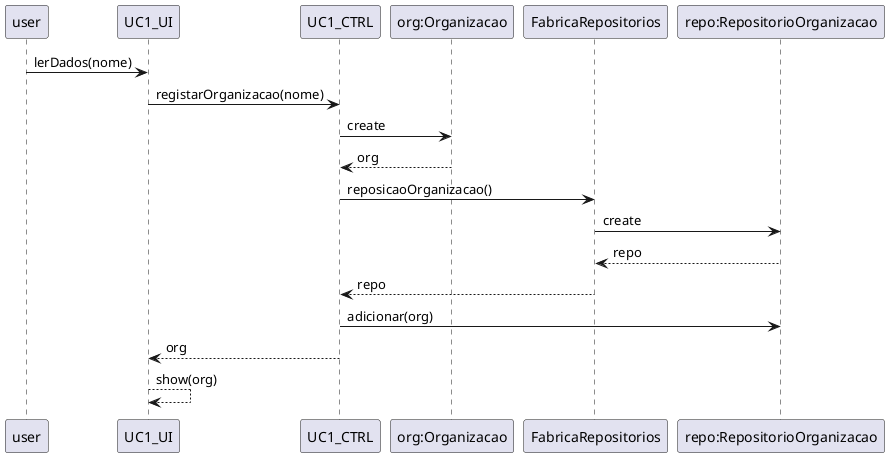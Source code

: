 @startuml 

user -> UC1_UI:lerDados(nome) 
UC1_UI -> UC1_CTRL:registarOrganizacao(nome)
UC1_CTRL -> "org:Organizacao": create
UC1_CTRL <-- "org:Organizacao": org

'UC1_CTRL -> "repo:RepositorioOrganizacao": create
'UC1_CTRL <-- "repo:RepositorioOrganizacao": repo

UC1_CTRL -> FabricaRepositorios:reposicaoOrganizacao()

FabricaRepositorios -> "repo:RepositorioOrganizacao": create
FabricaRepositorios <-- "repo:RepositorioOrganizacao": repo

UC1_CTRL <-- FabricaRepositorios:repo


UC1_CTRL -> "repo:RepositorioOrganizacao": adicionar(org)

UC1_CTRL --> UC1_UI: org

UC1_UI --> UC1_UI: show(org)
@enduml